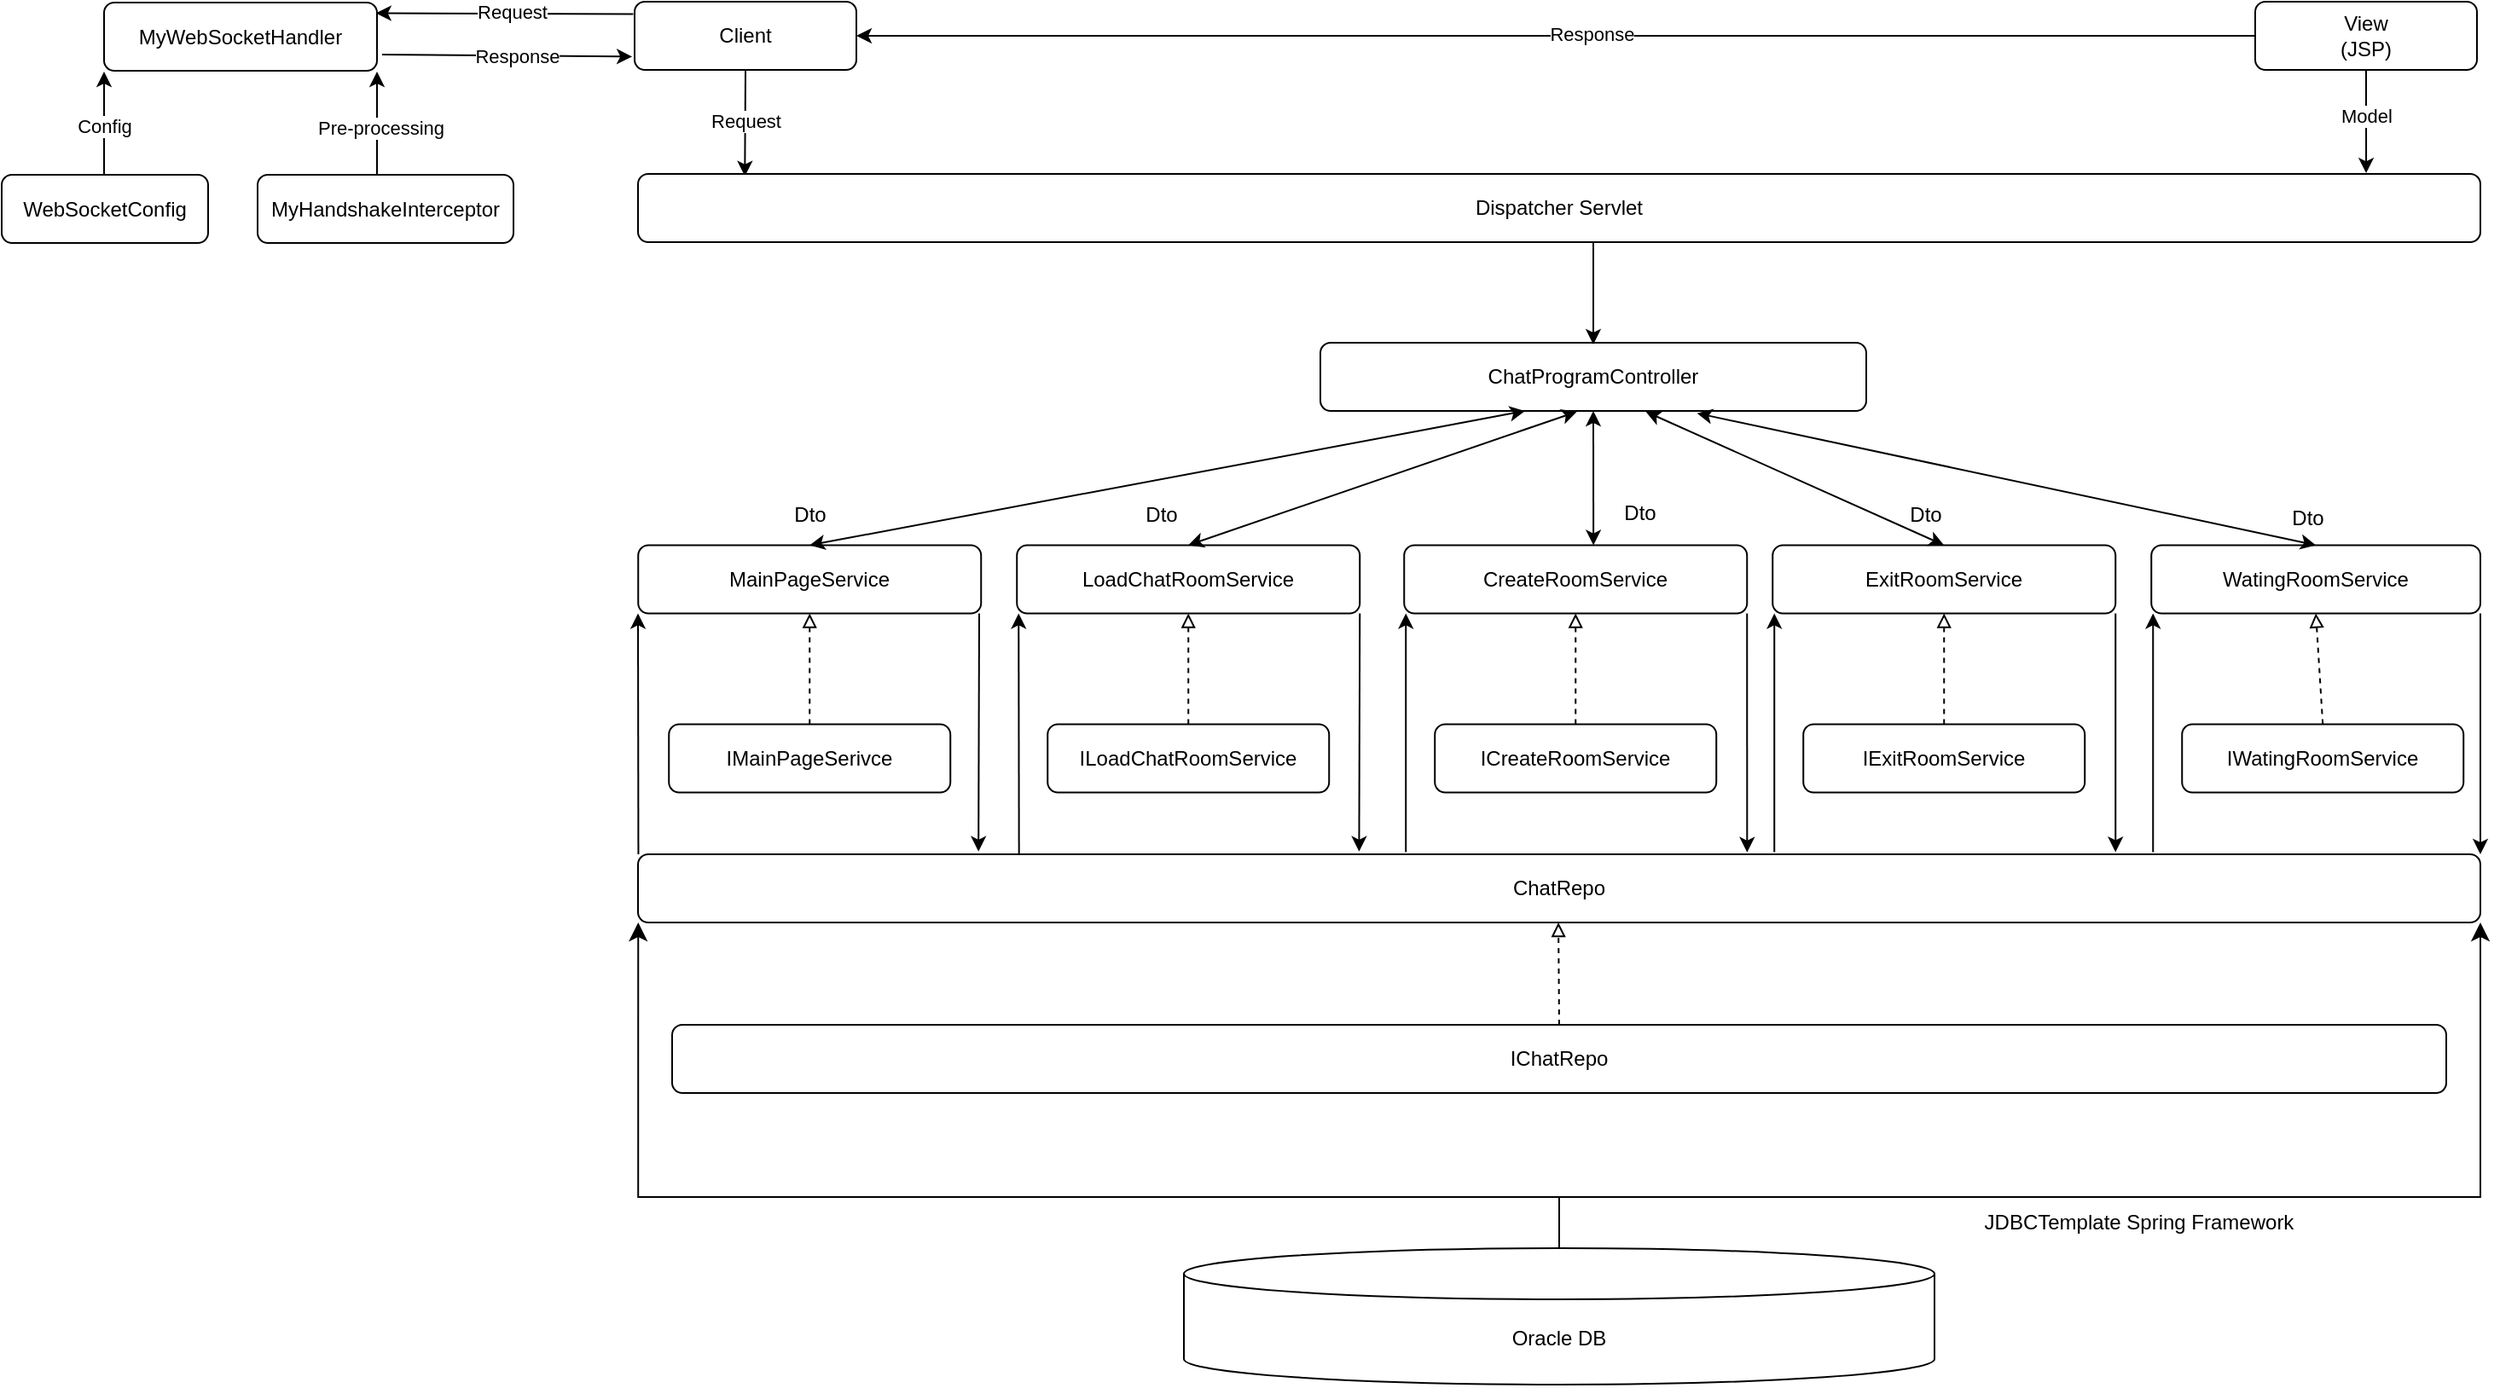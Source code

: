 <mxfile version="24.7.7">
  <diagram name="페이지-1" id="Q4z01zQ5Xg3cK-aHdb0o">
    <mxGraphModel dx="2327" dy="833" grid="1" gridSize="10" guides="1" tooltips="1" connect="1" arrows="1" fold="1" page="1" pageScale="1" pageWidth="827" pageHeight="1169" math="0" shadow="0">
      <root>
        <mxCell id="0" />
        <mxCell id="1" parent="0" />
        <mxCell id="G1zFlWZxyDZi8FoiJT3H-38" value="ChatProgramController" style="rounded=1;whiteSpace=wrap;html=1;" vertex="1" parent="1">
          <mxGeometry x="360" y="299" width="320" height="40" as="geometry" />
        </mxCell>
        <mxCell id="gHEG-4nQYsBxayFIrLA8-4" value="View&lt;div&gt;(JSP)&lt;/div&gt;" style="rounded=1;whiteSpace=wrap;html=1;" parent="1" vertex="1">
          <mxGeometry x="908" y="99" width="130" height="40" as="geometry" />
        </mxCell>
        <mxCell id="gHEG-4nQYsBxayFIrLA8-5" value="" style="endArrow=classic;html=1;rounded=0;exitX=0;exitY=0.5;exitDx=0;exitDy=0;entryX=1;entryY=0.5;entryDx=0;entryDy=0;" parent="1" source="gHEG-4nQYsBxayFIrLA8-4" edge="1">
          <mxGeometry width="50" height="50" relative="1" as="geometry">
            <mxPoint x="510" y="380" as="sourcePoint" />
            <mxPoint x="88" y="119" as="targetPoint" />
          </mxGeometry>
        </mxCell>
        <mxCell id="gHEG-4nQYsBxayFIrLA8-6" value="Response" style="edgeLabel;html=1;align=center;verticalAlign=middle;resizable=0;points=[];" parent="gHEG-4nQYsBxayFIrLA8-5" vertex="1" connectable="0">
          <mxGeometry x="-0.05" y="2" relative="1" as="geometry">
            <mxPoint y="-3" as="offset" />
          </mxGeometry>
        </mxCell>
        <mxCell id="gHEG-4nQYsBxayFIrLA8-8" value="" style="endArrow=classic;html=1;rounded=0;exitX=0.5;exitY=1;exitDx=0;exitDy=0;entryX=0.058;entryY=0.034;entryDx=0;entryDy=0;entryPerimeter=0;" parent="1" edge="1" target="gHEG-4nQYsBxayFIrLA8-11">
          <mxGeometry width="50" height="50" relative="1" as="geometry">
            <mxPoint x="23" y="139" as="sourcePoint" />
            <mxPoint x="-15" y="199" as="targetPoint" />
          </mxGeometry>
        </mxCell>
        <mxCell id="gHEG-4nQYsBxayFIrLA8-11" value="Dispatcher Servlet" style="rounded=1;whiteSpace=wrap;html=1;" parent="1" vertex="1">
          <mxGeometry x="-40" y="200" width="1080" height="40" as="geometry" />
        </mxCell>
        <mxCell id="G1zFlWZxyDZi8FoiJT3H-1" value="LoadChatRoomService" style="rounded=1;whiteSpace=wrap;html=1;" vertex="1" parent="1">
          <mxGeometry x="182.12" y="417.72" width="201" height="40" as="geometry" />
        </mxCell>
        <mxCell id="G1zFlWZxyDZi8FoiJT3H-3" value="" style="endArrow=classic;startArrow=classic;html=1;rounded=0;exitX=0.5;exitY=0;exitDx=0;exitDy=0;entryX=0.47;entryY=1.01;entryDx=0;entryDy=0;entryPerimeter=0;" edge="1" parent="1" source="G1zFlWZxyDZi8FoiJT3H-1">
          <mxGeometry width="50" height="50" relative="1" as="geometry">
            <mxPoint x="470" y="389" as="sourcePoint" />
            <mxPoint x="510.4" y="339.4" as="targetPoint" />
          </mxGeometry>
        </mxCell>
        <mxCell id="G1zFlWZxyDZi8FoiJT3H-4" value="Dto" style="text;html=1;align=center;verticalAlign=middle;whiteSpace=wrap;rounded=0;" vertex="1" parent="1">
          <mxGeometry x="247.12" y="389.72" width="40" height="20" as="geometry" />
        </mxCell>
        <mxCell id="G1zFlWZxyDZi8FoiJT3H-6" value="ILoadChatRoomService" style="rounded=1;whiteSpace=wrap;html=1;" vertex="1" parent="1">
          <mxGeometry x="200.12" y="522.72" width="165" height="40" as="geometry" />
        </mxCell>
        <mxCell id="G1zFlWZxyDZi8FoiJT3H-8" value="IChatRepo" style="rounded=1;whiteSpace=wrap;html=1;" vertex="1" parent="1">
          <mxGeometry x="-20" y="699" width="1040" height="40" as="geometry" />
        </mxCell>
        <mxCell id="G1zFlWZxyDZi8FoiJT3H-9" value="" style="endArrow=block;html=1;rounded=0;entryX=0.5;entryY=1;entryDx=0;entryDy=0;exitX=0.5;exitY=0;exitDx=0;exitDy=0;endFill=0;dashed=1;" edge="1" parent="1" source="G1zFlWZxyDZi8FoiJT3H-6" target="G1zFlWZxyDZi8FoiJT3H-1">
          <mxGeometry width="50" height="50" relative="1" as="geometry">
            <mxPoint x="343.12" y="507.72" as="sourcePoint" />
            <mxPoint x="393.12" y="457.72" as="targetPoint" />
          </mxGeometry>
        </mxCell>
        <mxCell id="G1zFlWZxyDZi8FoiJT3H-10" value="" style="endArrow=classic;html=1;rounded=0;exitX=0.198;exitY=0.032;exitDx=0;exitDy=0;exitPerimeter=0;" edge="1" parent="1">
          <mxGeometry width="50" height="50" relative="1" as="geometry">
            <mxPoint x="183.34" y="599" as="sourcePoint" />
            <mxPoint x="183.12" y="457.72" as="targetPoint" />
          </mxGeometry>
        </mxCell>
        <mxCell id="G1zFlWZxyDZi8FoiJT3H-11" value="" style="endArrow=classic;html=1;rounded=0;entryX=0.422;entryY=-0.008;entryDx=0;entryDy=0;entryPerimeter=0;exitX=1;exitY=1;exitDx=0;exitDy=0;" edge="1" parent="1" source="G1zFlWZxyDZi8FoiJT3H-1">
          <mxGeometry width="50" height="50" relative="1" as="geometry">
            <mxPoint x="193.12" y="627.72" as="sourcePoint" />
            <mxPoint x="382.7" y="597.4" as="targetPoint" />
          </mxGeometry>
        </mxCell>
        <mxCell id="G1zFlWZxyDZi8FoiJT3H-13" value="CreateRoomService" style="rounded=1;whiteSpace=wrap;html=1;" vertex="1" parent="1">
          <mxGeometry x="409.12" y="417.72" width="201" height="40" as="geometry" />
        </mxCell>
        <mxCell id="G1zFlWZxyDZi8FoiJT3H-14" value="ICreateRoomService" style="rounded=1;whiteSpace=wrap;html=1;" vertex="1" parent="1">
          <mxGeometry x="427.12" y="522.72" width="165" height="40" as="geometry" />
        </mxCell>
        <mxCell id="G1zFlWZxyDZi8FoiJT3H-15" value="" style="endArrow=block;html=1;rounded=0;entryX=0.5;entryY=1;entryDx=0;entryDy=0;exitX=0.5;exitY=0;exitDx=0;exitDy=0;endFill=0;dashed=1;" edge="1" parent="1" source="G1zFlWZxyDZi8FoiJT3H-14" target="G1zFlWZxyDZi8FoiJT3H-13">
          <mxGeometry width="50" height="50" relative="1" as="geometry">
            <mxPoint x="570.12" y="507.72" as="sourcePoint" />
            <mxPoint x="620.12" y="457.72" as="targetPoint" />
          </mxGeometry>
        </mxCell>
        <mxCell id="G1zFlWZxyDZi8FoiJT3H-16" value="" style="endArrow=classic;html=1;rounded=0;" edge="1" parent="1">
          <mxGeometry width="50" height="50" relative="1" as="geometry">
            <mxPoint x="410.12" y="597.72" as="sourcePoint" />
            <mxPoint x="410.12" y="457.72" as="targetPoint" />
          </mxGeometry>
        </mxCell>
        <mxCell id="G1zFlWZxyDZi8FoiJT3H-17" value="" style="endArrow=classic;html=1;rounded=0;exitX=1;exitY=1;exitDx=0;exitDy=0;entryX=0.602;entryY=-0.028;entryDx=0;entryDy=0;entryPerimeter=0;" edge="1" parent="1" source="G1zFlWZxyDZi8FoiJT3H-13" target="G1zFlWZxyDZi8FoiJT3H-60">
          <mxGeometry width="50" height="50" relative="1" as="geometry">
            <mxPoint x="428.12" y="627.72" as="sourcePoint" />
            <mxPoint x="625.28" y="598.4" as="targetPoint" />
          </mxGeometry>
        </mxCell>
        <mxCell id="G1zFlWZxyDZi8FoiJT3H-18" value="" style="endArrow=classic;startArrow=classic;html=1;rounded=0;entryX=0.5;entryY=1;entryDx=0;entryDy=0;exitX=0.552;exitY=0.001;exitDx=0;exitDy=0;exitPerimeter=0;" edge="1" parent="1" source="G1zFlWZxyDZi8FoiJT3H-13" target="G1zFlWZxyDZi8FoiJT3H-38">
          <mxGeometry width="50" height="50" relative="1" as="geometry">
            <mxPoint x="510" y="418" as="sourcePoint" />
            <mxPoint x="529.6" y="338.76" as="targetPoint" />
          </mxGeometry>
        </mxCell>
        <mxCell id="G1zFlWZxyDZi8FoiJT3H-19" value="Dto" style="text;html=1;align=center;verticalAlign=middle;whiteSpace=wrap;rounded=0;" vertex="1" parent="1">
          <mxGeometry x="530" y="389.72" width="35" height="19.28" as="geometry" />
        </mxCell>
        <mxCell id="G1zFlWZxyDZi8FoiJT3H-22" value="ExitRoomService" style="rounded=1;whiteSpace=wrap;html=1;" vertex="1" parent="1">
          <mxGeometry x="625.12" y="417.72" width="201" height="40" as="geometry" />
        </mxCell>
        <mxCell id="G1zFlWZxyDZi8FoiJT3H-23" value="IExitRoomService" style="rounded=1;whiteSpace=wrap;html=1;" vertex="1" parent="1">
          <mxGeometry x="643.12" y="522.72" width="165" height="40" as="geometry" />
        </mxCell>
        <mxCell id="G1zFlWZxyDZi8FoiJT3H-24" value="" style="endArrow=block;html=1;rounded=0;entryX=0.5;entryY=1;entryDx=0;entryDy=0;exitX=0.5;exitY=0;exitDx=0;exitDy=0;endFill=0;dashed=1;" edge="1" parent="1" source="G1zFlWZxyDZi8FoiJT3H-23" target="G1zFlWZxyDZi8FoiJT3H-22">
          <mxGeometry width="50" height="50" relative="1" as="geometry">
            <mxPoint x="786.12" y="507.72" as="sourcePoint" />
            <mxPoint x="836.12" y="457.72" as="targetPoint" />
          </mxGeometry>
        </mxCell>
        <mxCell id="G1zFlWZxyDZi8FoiJT3H-25" value="" style="endArrow=classic;html=1;rounded=0;" edge="1" parent="1">
          <mxGeometry width="50" height="50" relative="1" as="geometry">
            <mxPoint x="626.12" y="597.72" as="sourcePoint" />
            <mxPoint x="626.12" y="457.72" as="targetPoint" />
          </mxGeometry>
        </mxCell>
        <mxCell id="G1zFlWZxyDZi8FoiJT3H-26" value="" style="endArrow=classic;html=1;rounded=0;exitX=1;exitY=1;exitDx=0;exitDy=0;" edge="1" parent="1" source="G1zFlWZxyDZi8FoiJT3H-22">
          <mxGeometry width="50" height="50" relative="1" as="geometry">
            <mxPoint x="636.12" y="627.72" as="sourcePoint" />
            <mxPoint x="826.12" y="597.72" as="targetPoint" />
          </mxGeometry>
        </mxCell>
        <mxCell id="G1zFlWZxyDZi8FoiJT3H-27" value="Dto" style="text;html=1;align=center;verticalAlign=middle;whiteSpace=wrap;rounded=0;" vertex="1" parent="1">
          <mxGeometry x="695.12" y="389.72" width="40" height="20" as="geometry" />
        </mxCell>
        <mxCell id="G1zFlWZxyDZi8FoiJT3H-28" value="" style="endArrow=classic;startArrow=classic;html=1;rounded=0;exitX=0.5;exitY=0;exitDx=0;exitDy=0;entryX=0.596;entryY=1.01;entryDx=0;entryDy=0;entryPerimeter=0;" edge="1" parent="1" source="G1zFlWZxyDZi8FoiJT3H-22">
          <mxGeometry width="50" height="50" relative="1" as="geometry">
            <mxPoint x="798" y="419.72" as="sourcePoint" />
            <mxPoint x="550.72" y="339.4" as="targetPoint" />
          </mxGeometry>
        </mxCell>
        <mxCell id="G1zFlWZxyDZi8FoiJT3H-31" value="MainPageService" style="rounded=1;whiteSpace=wrap;html=1;" vertex="1" parent="1">
          <mxGeometry x="-39.88" y="417.72" width="201" height="40" as="geometry" />
        </mxCell>
        <mxCell id="G1zFlWZxyDZi8FoiJT3H-32" value="Dto" style="text;html=1;align=center;verticalAlign=middle;whiteSpace=wrap;rounded=0;" vertex="1" parent="1">
          <mxGeometry x="40.62" y="389.72" width="40" height="20" as="geometry" />
        </mxCell>
        <mxCell id="G1zFlWZxyDZi8FoiJT3H-33" value="IMainPageSerivce" style="rounded=1;whiteSpace=wrap;html=1;" vertex="1" parent="1">
          <mxGeometry x="-21.88" y="522.72" width="165" height="40" as="geometry" />
        </mxCell>
        <mxCell id="G1zFlWZxyDZi8FoiJT3H-34" value="" style="endArrow=block;html=1;rounded=0;entryX=0.5;entryY=1;entryDx=0;entryDy=0;exitX=0.5;exitY=0;exitDx=0;exitDy=0;endFill=0;dashed=1;" edge="1" parent="1" source="G1zFlWZxyDZi8FoiJT3H-33" target="G1zFlWZxyDZi8FoiJT3H-31">
          <mxGeometry width="50" height="50" relative="1" as="geometry">
            <mxPoint x="121.12" y="507.72" as="sourcePoint" />
            <mxPoint x="171.12" y="457.72" as="targetPoint" />
          </mxGeometry>
        </mxCell>
        <mxCell id="G1zFlWZxyDZi8FoiJT3H-40" value="" style="endArrow=classic;html=1;rounded=0;exitX=0.198;exitY=0.032;exitDx=0;exitDy=0;exitPerimeter=0;" edge="1" parent="1">
          <mxGeometry width="50" height="50" relative="1" as="geometry">
            <mxPoint x="-39.78" y="599" as="sourcePoint" />
            <mxPoint x="-40" y="457.72" as="targetPoint" />
          </mxGeometry>
        </mxCell>
        <mxCell id="G1zFlWZxyDZi8FoiJT3H-41" value="" style="endArrow=classic;html=1;rounded=0;entryX=0.422;entryY=-0.008;entryDx=0;entryDy=0;entryPerimeter=0;exitX=1;exitY=1;exitDx=0;exitDy=0;" edge="1" parent="1">
          <mxGeometry width="50" height="50" relative="1" as="geometry">
            <mxPoint x="160" y="457.72" as="sourcePoint" />
            <mxPoint x="159.58" y="597.4" as="targetPoint" />
          </mxGeometry>
        </mxCell>
        <mxCell id="G1zFlWZxyDZi8FoiJT3H-42" value="" style="endArrow=classic;startArrow=classic;html=1;rounded=0;exitX=0.5;exitY=0;exitDx=0;exitDy=0;" edge="1" parent="1" source="G1zFlWZxyDZi8FoiJT3H-31">
          <mxGeometry width="50" height="50" relative="1" as="geometry">
            <mxPoint x="180" y="418.6" as="sourcePoint" />
            <mxPoint x="480" y="339" as="targetPoint" />
          </mxGeometry>
        </mxCell>
        <mxCell id="G1zFlWZxyDZi8FoiJT3H-43" value="WatingRoomService" style="rounded=1;whiteSpace=wrap;html=1;" vertex="1" parent="1">
          <mxGeometry x="847.12" y="417.72" width="192.88" height="40" as="geometry" />
        </mxCell>
        <mxCell id="G1zFlWZxyDZi8FoiJT3H-44" value="IWatingRoomService" style="rounded=1;whiteSpace=wrap;html=1;" vertex="1" parent="1">
          <mxGeometry x="865.12" y="522.72" width="165" height="40" as="geometry" />
        </mxCell>
        <mxCell id="G1zFlWZxyDZi8FoiJT3H-45" value="" style="endArrow=block;html=1;rounded=0;entryX=0.5;entryY=1;entryDx=0;entryDy=0;exitX=0.5;exitY=0;exitDx=0;exitDy=0;endFill=0;dashed=1;" edge="1" parent="1" source="G1zFlWZxyDZi8FoiJT3H-44" target="G1zFlWZxyDZi8FoiJT3H-43">
          <mxGeometry width="50" height="50" relative="1" as="geometry">
            <mxPoint x="1008.12" y="507.72" as="sourcePoint" />
            <mxPoint x="1058.12" y="457.72" as="targetPoint" />
          </mxGeometry>
        </mxCell>
        <mxCell id="G1zFlWZxyDZi8FoiJT3H-46" value="" style="endArrow=classic;html=1;rounded=0;" edge="1" parent="1">
          <mxGeometry width="50" height="50" relative="1" as="geometry">
            <mxPoint x="848.12" y="597.72" as="sourcePoint" />
            <mxPoint x="848.12" y="457.72" as="targetPoint" />
          </mxGeometry>
        </mxCell>
        <mxCell id="G1zFlWZxyDZi8FoiJT3H-47" value="" style="endArrow=classic;html=1;rounded=0;exitX=1;exitY=1;exitDx=0;exitDy=0;entryX=1;entryY=0;entryDx=0;entryDy=0;" edge="1" parent="1" source="G1zFlWZxyDZi8FoiJT3H-43" target="G1zFlWZxyDZi8FoiJT3H-60">
          <mxGeometry width="50" height="50" relative="1" as="geometry">
            <mxPoint x="858.12" y="627.72" as="sourcePoint" />
            <mxPoint x="1048.12" y="597.72" as="targetPoint" />
          </mxGeometry>
        </mxCell>
        <mxCell id="G1zFlWZxyDZi8FoiJT3H-48" value="Dto" style="text;html=1;align=center;verticalAlign=middle;whiteSpace=wrap;rounded=0;" vertex="1" parent="1">
          <mxGeometry x="919.12" y="391.72" width="40" height="20" as="geometry" />
        </mxCell>
        <mxCell id="G1zFlWZxyDZi8FoiJT3H-49" value="" style="endArrow=classic;startArrow=classic;html=1;rounded=0;exitX=0.5;exitY=0;exitDx=0;exitDy=0;entryX=0.69;entryY=1.034;entryDx=0;entryDy=0;entryPerimeter=0;" edge="1" parent="1" source="G1zFlWZxyDZi8FoiJT3H-43" target="G1zFlWZxyDZi8FoiJT3H-38">
          <mxGeometry width="50" height="50" relative="1" as="geometry">
            <mxPoint x="736" y="428" as="sourcePoint" />
            <mxPoint x="560.72" y="349.4" as="targetPoint" />
          </mxGeometry>
        </mxCell>
        <mxCell id="G1zFlWZxyDZi8FoiJT3H-51" value="" style="endArrow=classic;html=1;rounded=0;exitX=0.5;exitY=1;exitDx=0;exitDy=0;entryX=0.938;entryY=-0.011;entryDx=0;entryDy=0;entryPerimeter=0;" edge="1" parent="1" source="gHEG-4nQYsBxayFIrLA8-4" target="gHEG-4nQYsBxayFIrLA8-11">
          <mxGeometry width="50" height="50" relative="1" as="geometry">
            <mxPoint x="970.0" y="80" as="sourcePoint" />
            <mxPoint x="970.0" y="200" as="targetPoint" />
          </mxGeometry>
        </mxCell>
        <mxCell id="G1zFlWZxyDZi8FoiJT3H-63" value="Model" style="edgeLabel;html=1;align=center;verticalAlign=middle;resizable=0;points=[];" vertex="1" connectable="0" parent="G1zFlWZxyDZi8FoiJT3H-51">
          <mxGeometry x="-0.102" relative="1" as="geometry">
            <mxPoint as="offset" />
          </mxGeometry>
        </mxCell>
        <mxCell id="G1zFlWZxyDZi8FoiJT3H-52" value="" style="endArrow=classic;html=1;rounded=0;exitX=0.517;exitY=1.009;exitDx=0;exitDy=0;exitPerimeter=0;" edge="1" parent="1">
          <mxGeometry width="50" height="50" relative="1" as="geometry">
            <mxPoint x="520" y="240" as="sourcePoint" />
            <mxPoint x="520" y="300" as="targetPoint" />
          </mxGeometry>
        </mxCell>
        <mxCell id="G1zFlWZxyDZi8FoiJT3H-53" value="" style="endArrow=block;html=1;rounded=0;entryX=0.5;entryY=1;entryDx=0;entryDy=0;endFill=0;dashed=1;" edge="1" parent="1">
          <mxGeometry width="50" height="50" relative="1" as="geometry">
            <mxPoint x="500" y="699" as="sourcePoint" />
            <mxPoint x="499.53" y="639" as="targetPoint" />
          </mxGeometry>
        </mxCell>
        <mxCell id="G1zFlWZxyDZi8FoiJT3H-55" value="Oracle DB" style="shape=cylinder3;whiteSpace=wrap;html=1;boundedLbl=1;backgroundOutline=1;size=15;" vertex="1" parent="1">
          <mxGeometry x="280" y="830" width="440" height="80" as="geometry" />
        </mxCell>
        <mxCell id="G1zFlWZxyDZi8FoiJT3H-57" value="" style="edgeStyle=segmentEdgeStyle;endArrow=classic;html=1;curved=0;rounded=0;endSize=8;startSize=8;entryX=1;entryY=1;entryDx=0;entryDy=0;" edge="1" parent="1" target="G1zFlWZxyDZi8FoiJT3H-60">
          <mxGeometry width="50" height="50" relative="1" as="geometry">
            <mxPoint x="500" y="800" as="sourcePoint" />
            <mxPoint x="1080" y="639" as="targetPoint" />
            <Array as="points">
              <mxPoint x="1040" y="800" />
            </Array>
          </mxGeometry>
        </mxCell>
        <mxCell id="G1zFlWZxyDZi8FoiJT3H-58" value="" style="edgeStyle=segmentEdgeStyle;endArrow=classic;html=1;curved=0;rounded=0;endSize=8;startSize=8;entryX=0;entryY=1;entryDx=0;entryDy=0;" edge="1" parent="1">
          <mxGeometry width="50" height="50" relative="1" as="geometry">
            <mxPoint x="540.12" y="800" as="sourcePoint" />
            <mxPoint x="-39.88" y="639" as="targetPoint" />
            <Array as="points">
              <mxPoint x="-39.88" y="800" />
            </Array>
          </mxGeometry>
        </mxCell>
        <mxCell id="G1zFlWZxyDZi8FoiJT3H-59" value="" style="line;strokeWidth=1;direction=south;html=1;" vertex="1" parent="1">
          <mxGeometry x="495" y="800" width="10" height="30" as="geometry" />
        </mxCell>
        <mxCell id="G1zFlWZxyDZi8FoiJT3H-60" value="ChatRepo" style="rounded=1;whiteSpace=wrap;html=1;" vertex="1" parent="1">
          <mxGeometry x="-40" y="599" width="1080" height="40" as="geometry" />
        </mxCell>
        <mxCell id="G1zFlWZxyDZi8FoiJT3H-61" value="JDBCTemplate Spring Framework" style="text;html=1;align=center;verticalAlign=middle;whiteSpace=wrap;rounded=0;" vertex="1" parent="1">
          <mxGeometry x="710" y="800" width="260" height="30" as="geometry" />
        </mxCell>
        <mxCell id="G1zFlWZxyDZi8FoiJT3H-62" value="Request" style="edgeLabel;html=1;align=center;verticalAlign=middle;resizable=0;points=[];" vertex="1" connectable="0" parent="1">
          <mxGeometry x="22.999" y="170" as="geometry">
            <mxPoint y="-1" as="offset" />
          </mxGeometry>
        </mxCell>
        <mxCell id="G1zFlWZxyDZi8FoiJT3H-64" value="" style="endArrow=classic;html=1;rounded=0;exitX=-0.006;exitY=0.182;exitDx=0;exitDy=0;entryX=0.996;entryY=0.156;entryDx=0;entryDy=0;entryPerimeter=0;exitPerimeter=0;" edge="1" parent="1" source="G1zFlWZxyDZi8FoiJT3H-69" target="G1zFlWZxyDZi8FoiJT3H-71">
          <mxGeometry width="50" height="50" relative="1" as="geometry">
            <mxPoint x="-42" y="107" as="sourcePoint" />
            <mxPoint x="-260" y="107" as="targetPoint" />
          </mxGeometry>
        </mxCell>
        <mxCell id="G1zFlWZxyDZi8FoiJT3H-65" value="Request" style="edgeLabel;html=1;align=center;verticalAlign=middle;resizable=0;points=[];" vertex="1" connectable="0" parent="G1zFlWZxyDZi8FoiJT3H-64">
          <mxGeometry x="-0.05" y="2" relative="1" as="geometry">
            <mxPoint y="-3" as="offset" />
          </mxGeometry>
        </mxCell>
        <mxCell id="G1zFlWZxyDZi8FoiJT3H-67" value="" style="endArrow=classic;html=1;rounded=0;entryX=-0.011;entryY=0.806;entryDx=0;entryDy=0;entryPerimeter=0;" edge="1" parent="1" target="G1zFlWZxyDZi8FoiJT3H-69">
          <mxGeometry width="50" height="50" relative="1" as="geometry">
            <mxPoint x="-190" y="130" as="sourcePoint" />
            <mxPoint x="-42" y="130" as="targetPoint" />
          </mxGeometry>
        </mxCell>
        <mxCell id="G1zFlWZxyDZi8FoiJT3H-68" value="Response" style="edgeLabel;html=1;align=center;verticalAlign=middle;resizable=0;points=[];" vertex="1" connectable="0" parent="G1zFlWZxyDZi8FoiJT3H-67">
          <mxGeometry x="-0.05" y="2" relative="1" as="geometry">
            <mxPoint x="9" y="2" as="offset" />
          </mxGeometry>
        </mxCell>
        <mxCell id="G1zFlWZxyDZi8FoiJT3H-69" value="Client" style="rounded=1;whiteSpace=wrap;html=1;" vertex="1" parent="1">
          <mxGeometry x="-42" y="99" width="130" height="40" as="geometry" />
        </mxCell>
        <mxCell id="G1zFlWZxyDZi8FoiJT3H-71" value="MyWebSocketHandler" style="rounded=1;whiteSpace=wrap;html=1;" vertex="1" parent="1">
          <mxGeometry x="-353" y="99.5" width="160" height="40" as="geometry" />
        </mxCell>
        <mxCell id="G1zFlWZxyDZi8FoiJT3H-72" value="MyHandshakeInterceptor" style="rounded=1;whiteSpace=wrap;html=1;" vertex="1" parent="1">
          <mxGeometry x="-263" y="200.5" width="150" height="40" as="geometry" />
        </mxCell>
        <mxCell id="G1zFlWZxyDZi8FoiJT3H-73" value="WebSocketConfig" style="rounded=1;whiteSpace=wrap;html=1;" vertex="1" parent="1">
          <mxGeometry x="-413" y="200.5" width="121" height="40" as="geometry" />
        </mxCell>
        <mxCell id="G1zFlWZxyDZi8FoiJT3H-75" value="" style="endArrow=classic;html=1;rounded=0;" edge="1" parent="1">
          <mxGeometry width="50" height="50" relative="1" as="geometry">
            <mxPoint x="-353" y="201" as="sourcePoint" />
            <mxPoint x="-353" y="140" as="targetPoint" />
          </mxGeometry>
        </mxCell>
        <mxCell id="G1zFlWZxyDZi8FoiJT3H-77" value="Config" style="edgeLabel;html=1;align=center;verticalAlign=middle;resizable=0;points=[];" vertex="1" connectable="0" parent="G1zFlWZxyDZi8FoiJT3H-75">
          <mxGeometry x="0.157" relative="1" as="geometry">
            <mxPoint y="6" as="offset" />
          </mxGeometry>
        </mxCell>
        <mxCell id="G1zFlWZxyDZi8FoiJT3H-76" value="" style="endArrow=classic;html=1;rounded=0;" edge="1" parent="1">
          <mxGeometry width="50" height="50" relative="1" as="geometry">
            <mxPoint x="-193" y="201" as="sourcePoint" />
            <mxPoint x="-193" y="140" as="targetPoint" />
          </mxGeometry>
        </mxCell>
        <mxCell id="G1zFlWZxyDZi8FoiJT3H-78" value="Pre-processing" style="edgeLabel;html=1;align=center;verticalAlign=middle;resizable=0;points=[];" vertex="1" connectable="0" parent="G1zFlWZxyDZi8FoiJT3H-76">
          <mxGeometry x="-0.077" y="-2" relative="1" as="geometry">
            <mxPoint as="offset" />
          </mxGeometry>
        </mxCell>
      </root>
    </mxGraphModel>
  </diagram>
</mxfile>
